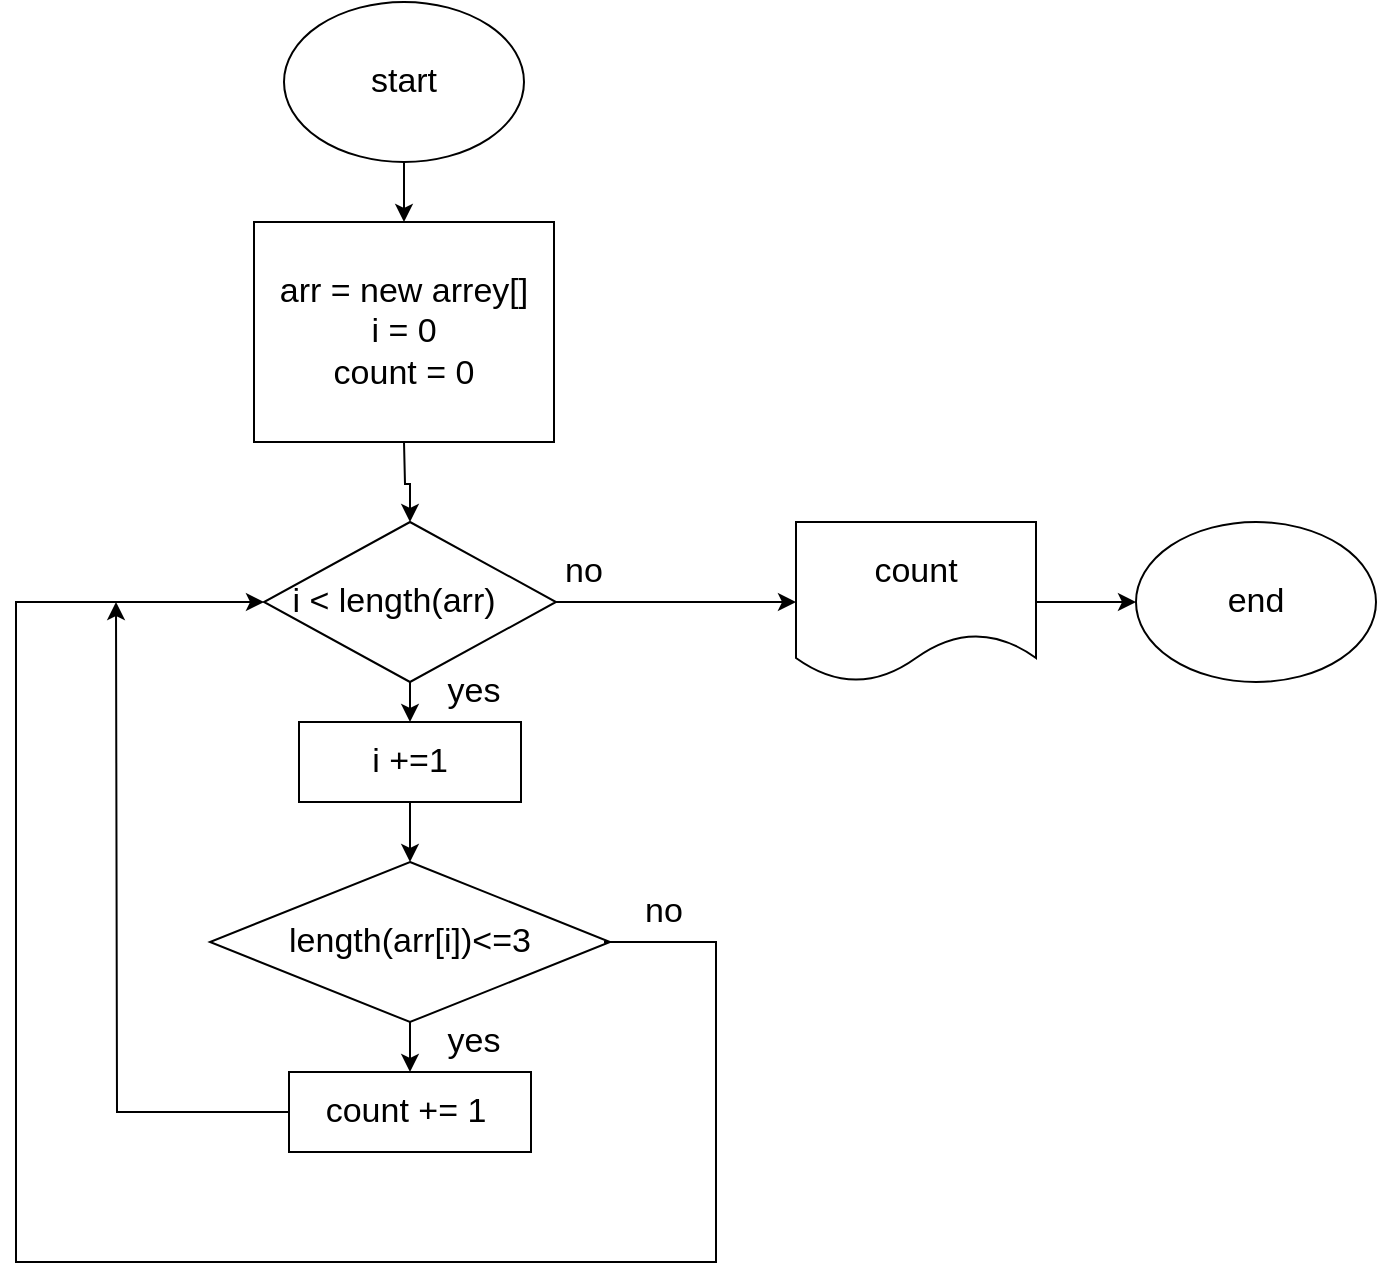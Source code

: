<mxfile version="20.0.1" type="device"><diagram id="MmW9Iy-F0xTmPHoFeSpM" name="Page-1"><mxGraphModel dx="1422" dy="914" grid="1" gridSize="10" guides="1" tooltips="1" connect="1" arrows="1" fold="1" page="1" pageScale="1" pageWidth="827" pageHeight="1169" math="0" shadow="0"><root><mxCell id="0"/><mxCell id="1" parent="0"/><mxCell id="-zjAnc3kuDc8J5XfGZkn-8" style="edgeStyle=orthogonalEdgeStyle;rounded=0;orthogonalLoop=1;jettySize=auto;html=1;exitX=0.5;exitY=1;exitDx=0;exitDy=0;entryX=0.5;entryY=0;entryDx=0;entryDy=0;fontSize=17;" edge="1" parent="1" source="-zjAnc3kuDc8J5XfGZkn-1" target="-zjAnc3kuDc8J5XfGZkn-3"><mxGeometry relative="1" as="geometry"/></mxCell><mxCell id="-zjAnc3kuDc8J5XfGZkn-1" value="" style="ellipse;whiteSpace=wrap;html=1;" vertex="1" parent="1"><mxGeometry x="224" y="10" width="120" height="80" as="geometry"/></mxCell><mxCell id="-zjAnc3kuDc8J5XfGZkn-2" value="start" style="text;html=1;strokeColor=none;fillColor=none;align=center;verticalAlign=middle;whiteSpace=wrap;rounded=0;fontSize=17;" vertex="1" parent="1"><mxGeometry x="244" y="32.5" width="80" height="35" as="geometry"/></mxCell><mxCell id="-zjAnc3kuDc8J5XfGZkn-3" value="" style="rounded=0;whiteSpace=wrap;html=1;fontSize=17;" vertex="1" parent="1"><mxGeometry x="209" y="120" width="150" height="110" as="geometry"/></mxCell><mxCell id="-zjAnc3kuDc8J5XfGZkn-12" style="edgeStyle=orthogonalEdgeStyle;rounded=0;orthogonalLoop=1;jettySize=auto;html=1;entryX=0.5;entryY=0;entryDx=0;entryDy=0;fontSize=17;" edge="1" parent="1" target="-zjAnc3kuDc8J5XfGZkn-10"><mxGeometry relative="1" as="geometry"><mxPoint x="284" y="230" as="sourcePoint"/></mxGeometry></mxCell><mxCell id="-zjAnc3kuDc8J5XfGZkn-4" value="arr = new arrey[]&lt;br&gt;i = 0&lt;br&gt;count = 0" style="text;html=1;strokeColor=none;fillColor=none;align=center;verticalAlign=middle;whiteSpace=wrap;rounded=0;fontSize=17;" vertex="1" parent="1"><mxGeometry x="219" y="130" width="130" height="90" as="geometry"/></mxCell><mxCell id="-zjAnc3kuDc8J5XfGZkn-23" style="edgeStyle=orthogonalEdgeStyle;rounded=0;orthogonalLoop=1;jettySize=auto;html=1;exitX=0.5;exitY=1;exitDx=0;exitDy=0;entryX=0.5;entryY=0;entryDx=0;entryDy=0;fontSize=17;" edge="1" parent="1" source="-zjAnc3kuDc8J5XfGZkn-5" target="-zjAnc3kuDc8J5XfGZkn-21"><mxGeometry relative="1" as="geometry"/></mxCell><mxCell id="-zjAnc3kuDc8J5XfGZkn-5" value="" style="rhombus;whiteSpace=wrap;html=1;fontSize=17;" vertex="1" parent="1"><mxGeometry x="187" y="440" width="200" height="80" as="geometry"/></mxCell><mxCell id="-zjAnc3kuDc8J5XfGZkn-7" value="length(arr[i])&amp;lt;=3" style="text;html=1;strokeColor=none;fillColor=none;align=center;verticalAlign=middle;whiteSpace=wrap;rounded=0;fontSize=17;" vertex="1" parent="1"><mxGeometry x="212" y="460" width="150" height="40" as="geometry"/></mxCell><mxCell id="-zjAnc3kuDc8J5XfGZkn-18" style="edgeStyle=orthogonalEdgeStyle;rounded=0;orthogonalLoop=1;jettySize=auto;html=1;exitX=0.5;exitY=1;exitDx=0;exitDy=0;entryX=0.5;entryY=0;entryDx=0;entryDy=0;fontSize=17;" edge="1" parent="1" source="-zjAnc3kuDc8J5XfGZkn-10" target="-zjAnc3kuDc8J5XfGZkn-16"><mxGeometry relative="1" as="geometry"/></mxCell><mxCell id="-zjAnc3kuDc8J5XfGZkn-10" value="" style="rhombus;whiteSpace=wrap;html=1;fontSize=17;" vertex="1" parent="1"><mxGeometry x="214" y="270" width="146" height="80" as="geometry"/></mxCell><mxCell id="-zjAnc3kuDc8J5XfGZkn-11" value="i &amp;lt; length(arr)" style="text;html=1;strokeColor=none;fillColor=none;align=center;verticalAlign=middle;whiteSpace=wrap;rounded=0;fontSize=17;" vertex="1" parent="1"><mxGeometry x="224" y="295" width="110" height="30" as="geometry"/></mxCell><mxCell id="-zjAnc3kuDc8J5XfGZkn-15" style="edgeStyle=orthogonalEdgeStyle;rounded=0;orthogonalLoop=1;jettySize=auto;html=1;exitX=0.25;exitY=1;exitDx=0;exitDy=0;fontSize=17;" edge="1" parent="1" source="-zjAnc3kuDc8J5XfGZkn-14"><mxGeometry relative="1" as="geometry"><mxPoint x="480" y="310" as="targetPoint"/><Array as="points"><mxPoint x="400" y="310"/><mxPoint x="400" y="310"/></Array></mxGeometry></mxCell><mxCell id="-zjAnc3kuDc8J5XfGZkn-14" value="no" style="text;html=1;strokeColor=none;fillColor=none;align=center;verticalAlign=middle;whiteSpace=wrap;rounded=0;fontSize=17;" vertex="1" parent="1"><mxGeometry x="344" y="280" width="60" height="30" as="geometry"/></mxCell><mxCell id="-zjAnc3kuDc8J5XfGZkn-19" style="edgeStyle=orthogonalEdgeStyle;rounded=0;orthogonalLoop=1;jettySize=auto;html=1;exitX=0.5;exitY=1;exitDx=0;exitDy=0;entryX=0.5;entryY=0;entryDx=0;entryDy=0;fontSize=17;" edge="1" parent="1" source="-zjAnc3kuDc8J5XfGZkn-16" target="-zjAnc3kuDc8J5XfGZkn-5"><mxGeometry relative="1" as="geometry"/></mxCell><mxCell id="-zjAnc3kuDc8J5XfGZkn-16" value="" style="rounded=0;whiteSpace=wrap;html=1;fontSize=17;" vertex="1" parent="1"><mxGeometry x="231.5" y="370" width="111" height="40" as="geometry"/></mxCell><mxCell id="-zjAnc3kuDc8J5XfGZkn-17" value="i +=1" style="text;html=1;strokeColor=none;fillColor=none;align=center;verticalAlign=middle;whiteSpace=wrap;rounded=0;fontSize=17;" vertex="1" parent="1"><mxGeometry x="257" y="375" width="60" height="30" as="geometry"/></mxCell><mxCell id="-zjAnc3kuDc8J5XfGZkn-20" value="yes" style="text;html=1;strokeColor=none;fillColor=none;align=center;verticalAlign=middle;whiteSpace=wrap;rounded=0;fontSize=17;" vertex="1" parent="1"><mxGeometry x="289" y="340" width="60" height="30" as="geometry"/></mxCell><mxCell id="-zjAnc3kuDc8J5XfGZkn-27" style="edgeStyle=orthogonalEdgeStyle;rounded=0;orthogonalLoop=1;jettySize=auto;html=1;exitX=0;exitY=0.5;exitDx=0;exitDy=0;fontSize=17;" edge="1" parent="1" source="-zjAnc3kuDc8J5XfGZkn-21"><mxGeometry relative="1" as="geometry"><mxPoint x="140" y="310" as="targetPoint"/></mxGeometry></mxCell><mxCell id="-zjAnc3kuDc8J5XfGZkn-21" value="" style="rounded=0;whiteSpace=wrap;html=1;fontSize=17;" vertex="1" parent="1"><mxGeometry x="226.5" y="545" width="121" height="40" as="geometry"/></mxCell><mxCell id="-zjAnc3kuDc8J5XfGZkn-22" value="count += 1" style="text;html=1;strokeColor=none;fillColor=none;align=center;verticalAlign=middle;whiteSpace=wrap;rounded=0;fontSize=17;" vertex="1" parent="1"><mxGeometry x="231.5" y="550" width="106" height="30" as="geometry"/></mxCell><mxCell id="-zjAnc3kuDc8J5XfGZkn-24" value="yes" style="text;html=1;strokeColor=none;fillColor=none;align=center;verticalAlign=middle;whiteSpace=wrap;rounded=0;fontSize=17;" vertex="1" parent="1"><mxGeometry x="289" y="515" width="60" height="30" as="geometry"/></mxCell><mxCell id="-zjAnc3kuDc8J5XfGZkn-26" style="edgeStyle=orthogonalEdgeStyle;rounded=0;orthogonalLoop=1;jettySize=auto;html=1;exitX=0;exitY=1;exitDx=0;exitDy=0;entryX=0;entryY=0.5;entryDx=0;entryDy=0;fontSize=17;" edge="1" parent="1" source="-zjAnc3kuDc8J5XfGZkn-25" target="-zjAnc3kuDc8J5XfGZkn-10"><mxGeometry relative="1" as="geometry"><Array as="points"><mxPoint x="440" y="480"/><mxPoint x="440" y="640"/><mxPoint x="90" y="640"/><mxPoint x="90" y="310"/></Array></mxGeometry></mxCell><mxCell id="-zjAnc3kuDc8J5XfGZkn-25" value="no" style="text;html=1;strokeColor=none;fillColor=none;align=center;verticalAlign=middle;whiteSpace=wrap;rounded=0;fontSize=17;" vertex="1" parent="1"><mxGeometry x="384" y="450" width="60" height="30" as="geometry"/></mxCell><mxCell id="-zjAnc3kuDc8J5XfGZkn-32" style="edgeStyle=orthogonalEdgeStyle;rounded=0;orthogonalLoop=1;jettySize=auto;html=1;exitX=1;exitY=0.5;exitDx=0;exitDy=0;entryX=0;entryY=0.5;entryDx=0;entryDy=0;fontSize=17;" edge="1" parent="1" source="-zjAnc3kuDc8J5XfGZkn-28" target="-zjAnc3kuDc8J5XfGZkn-30"><mxGeometry relative="1" as="geometry"/></mxCell><mxCell id="-zjAnc3kuDc8J5XfGZkn-28" value="" style="shape=document;whiteSpace=wrap;html=1;boundedLbl=1;fontSize=17;" vertex="1" parent="1"><mxGeometry x="480" y="270" width="120" height="80" as="geometry"/></mxCell><mxCell id="-zjAnc3kuDc8J5XfGZkn-29" value="count" style="text;html=1;strokeColor=none;fillColor=none;align=center;verticalAlign=middle;whiteSpace=wrap;rounded=0;fontSize=17;" vertex="1" parent="1"><mxGeometry x="490" y="280" width="100" height="30" as="geometry"/></mxCell><mxCell id="-zjAnc3kuDc8J5XfGZkn-30" value="" style="ellipse;whiteSpace=wrap;html=1;fontSize=17;" vertex="1" parent="1"><mxGeometry x="650" y="270" width="120" height="80" as="geometry"/></mxCell><mxCell id="-zjAnc3kuDc8J5XfGZkn-31" value="end" style="text;html=1;strokeColor=none;fillColor=none;align=center;verticalAlign=middle;whiteSpace=wrap;rounded=0;fontSize=17;" vertex="1" parent="1"><mxGeometry x="680" y="295" width="60" height="30" as="geometry"/></mxCell></root></mxGraphModel></diagram></mxfile>